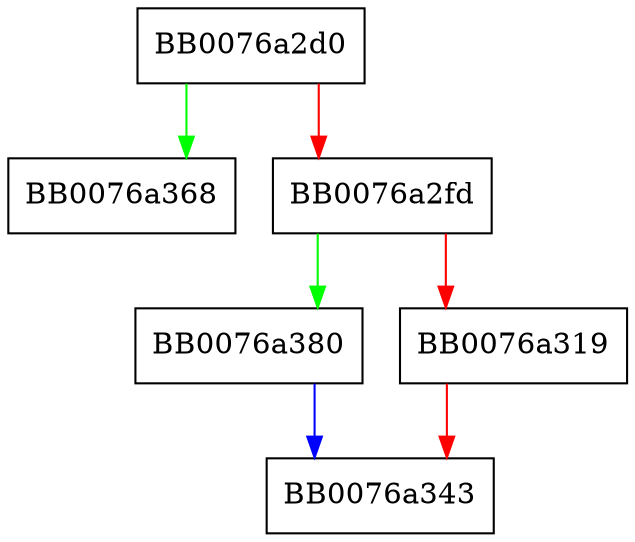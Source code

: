 digraph camellia_ctr_cipher {
  node [shape="box"];
  graph [splines=ortho];
  BB0076a2d0 -> BB0076a368 [color="green"];
  BB0076a2d0 -> BB0076a2fd [color="red"];
  BB0076a2fd -> BB0076a380 [color="green"];
  BB0076a2fd -> BB0076a319 [color="red"];
  BB0076a319 -> BB0076a343 [color="red"];
  BB0076a380 -> BB0076a343 [color="blue"];
}